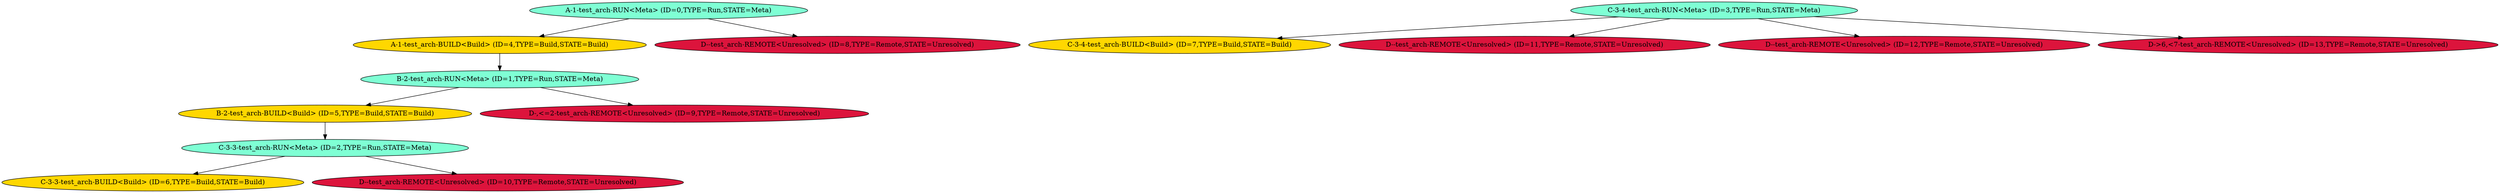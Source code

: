 strict digraph dependency_graph {
// Node definitions.
"A-1-test_arch-RUN<Meta> (ID=0,TYPE=Run,STATE=Meta)" [
NodeInBase64="Cv+BBgEC/4QAAABX/4UDAQEKUGFja2FnZVZlcgH/hgABBQEETmFtZQEMAAEHVmVyc2lvbgEMAAEJQ29uZGl0aW9uAQwAAQhTVmVyc2lvbgEMAAEKU0NvbmRpdGlvbgEMAAAA/7//ggD/ugMCAAFX/4UDAQEKUGFja2FnZVZlcgH/hgABBQEETmFtZQEMAAEHVmVyc2lvbgEMAAEJQ29uZGl0aW9uAQwAAQhTVmVyc2lvbgEMAAEKU0NvbmRpdGlvbgEMAAAACf+GAQFBAQExAAMEAAIDBAAEDAwACUEuc3JjLnJwbQgMAAVBLnJwbQkMAAZBLnNwZWMJDAAGQS9zcmMvDAwACXRlc3RfYXJjaAwMAAl0ZXN0X3JlcG8DDAAAAwIAAA=="
SRPM="A.src.rpm"
fillcolor=aquamarine
style=filled
];
"B-2-test_arch-RUN<Meta> (ID=1,TYPE=Run,STATE=Meta)" [
NodeInBase64="Cv+BBgEC/4QAAABX/4UDAQEKUGFja2FnZVZlcgH/hgABBQEETmFtZQEMAAEHVmVyc2lvbgEMAAEJQ29uZGl0aW9uAQwAAQhTVmVyc2lvbgEMAAEKU0NvbmRpdGlvbgEMAAAA/7//ggD/ugMCAAFX/4UDAQEKUGFja2FnZVZlcgH/hgABBQEETmFtZQEMAAEHVmVyc2lvbgEMAAEJQ29uZGl0aW9uAQwAAQhTVmVyc2lvbgEMAAEKU0NvbmRpdGlvbgEMAAAACf+GAQFCAQEyAAMEAAIDBAAEDAwACUIuc3JjLnJwbQgMAAVCLnJwbQkMAAZCLnNwZWMJDAAGQi9zcmMvDAwACXRlc3RfYXJjaAwMAAl0ZXN0X3JlcG8DDAAAAwIAAA=="
SRPM="B.src.rpm"
fillcolor=aquamarine
style=filled
];
"C-3-3-test_arch-RUN<Meta> (ID=2,TYPE=Run,STATE=Meta)" [
NodeInBase64="Cv+BBgEC/4QAAABX/4UDAQEKUGFja2FnZVZlcgH/hgABBQEETmFtZQEMAAEHVmVyc2lvbgEMAAEJQ29uZGl0aW9uAQwAAQhTVmVyc2lvbgEMAAEKU0NvbmRpdGlvbgEMAAAA/8H/ggD/vAMCAAFX/4UDAQEKUGFja2FnZVZlcgH/hgABBQEETmFtZQEMAAEHVmVyc2lvbgEMAAEJQ29uZGl0aW9uAQwAAQhTVmVyc2lvbgEMAAEKU0NvbmRpdGlvbgEMAAAAC/+GAQFDAQMzLTMAAwQAAgMEAAQMDAAJQy5zcmMucnBtCAwABUMucnBtCQwABkMuc3BlYwkMAAZDL3NyYy8MDAAJdGVzdF9hcmNoDAwACXRlc3RfcmVwbwMMAAADAgAA"
SRPM="C.src.rpm"
fillcolor=aquamarine
style=filled
];
"C-3-4-test_arch-RUN<Meta> (ID=3,TYPE=Run,STATE=Meta)" [
NodeInBase64="Cv+BBgEC/4QAAABX/4UDAQEKUGFja2FnZVZlcgH/hgABBQEETmFtZQEMAAEHVmVyc2lvbgEMAAEJQ29uZGl0aW9uAQwAAQhTVmVyc2lvbgEMAAEKU0NvbmRpdGlvbgEMAAAA/8H/ggD/vAMCAAFX/4UDAQEKUGFja2FnZVZlcgH/hgABBQEETmFtZQEMAAEHVmVyc2lvbgEMAAEJQ29uZGl0aW9uAQwAAQhTVmVyc2lvbgEMAAEKU0NvbmRpdGlvbgEMAAAAC/+GAQFDAQMzLTQAAwQAAgMEAAQMDAAJQy5zcmMucnBtCAwABUMucnBtCQwABkMuc3BlYwkMAAZDL3NyYy8MDAAJdGVzdF9hcmNoDAwACXRlc3RfcmVwbwMMAAADAgAA"
SRPM="C.src.rpm"
fillcolor=aquamarine
style=filled
];
"A-1-test_arch-BUILD<Build> (ID=4,TYPE=Build,STATE=Build)" [
NodeInBase64="Cv+BBgEC/4QAAABX/4UDAQEKUGFja2FnZVZlcgH/hgABBQEETmFtZQEMAAEHVmVyc2lvbgEMAAEJQ29uZGl0aW9uAQwAAQhTVmVyc2lvbgEMAAEKU0NvbmRpdGlvbgEMAAAA/7//ggD/ugMCAAFX/4UDAQEKUGFja2FnZVZlcgH/hgABBQEETmFtZQEMAAEHVmVyc2lvbgEMAAEJQ29uZGl0aW9uAQwAAQhTVmVyc2lvbgEMAAEKU0NvbmRpdGlvbgEMAAAACf+GAQFBAQExAAMEAAQDBAACDAwACUEuc3JjLnJwbQgMAAVBLnJwbQkMAAZBLnNwZWMJDAAGQS9zcmMvDAwACXRlc3RfYXJjaAwMAAl0ZXN0X3JlcG8DDAAAAwIAAA=="
SRPM="A.src.rpm"
fillcolor=gold
style=filled
];
"B-2-test_arch-BUILD<Build> (ID=5,TYPE=Build,STATE=Build)" [
NodeInBase64="Cv+BBgEC/4QAAABX/4UDAQEKUGFja2FnZVZlcgH/hgABBQEETmFtZQEMAAEHVmVyc2lvbgEMAAEJQ29uZGl0aW9uAQwAAQhTVmVyc2lvbgEMAAEKU0NvbmRpdGlvbgEMAAAA/7//ggD/ugMCAAFX/4UDAQEKUGFja2FnZVZlcgH/hgABBQEETmFtZQEMAAEHVmVyc2lvbgEMAAEJQ29uZGl0aW9uAQwAAQhTVmVyc2lvbgEMAAEKU0NvbmRpdGlvbgEMAAAACf+GAQFCAQEyAAMEAAQDBAACDAwACUIuc3JjLnJwbQgMAAVCLnJwbQkMAAZCLnNwZWMJDAAGQi9zcmMvDAwACXRlc3RfYXJjaAwMAAl0ZXN0X3JlcG8DDAAAAwIAAA=="
SRPM="B.src.rpm"
fillcolor=gold
style=filled
];
"C-3-3-test_arch-BUILD<Build> (ID=6,TYPE=Build,STATE=Build)" [
NodeInBase64="Cv+BBgEC/4QAAABX/4UDAQEKUGFja2FnZVZlcgH/hgABBQEETmFtZQEMAAEHVmVyc2lvbgEMAAEJQ29uZGl0aW9uAQwAAQhTVmVyc2lvbgEMAAEKU0NvbmRpdGlvbgEMAAAA/8H/ggD/vAMCAAFX/4UDAQEKUGFja2FnZVZlcgH/hgABBQEETmFtZQEMAAEHVmVyc2lvbgEMAAEJQ29uZGl0aW9uAQwAAQhTVmVyc2lvbgEMAAEKU0NvbmRpdGlvbgEMAAAAC/+GAQFDAQMzLTMAAwQABAMEAAIMDAAJQy5zcmMucnBtCAwABUMucnBtCQwABkMuc3BlYwkMAAZDL3NyYy8MDAAJdGVzdF9hcmNoDAwACXRlc3RfcmVwbwMMAAADAgAA"
SRPM="C.src.rpm"
fillcolor=gold
style=filled
];
"C-3-4-test_arch-BUILD<Build> (ID=7,TYPE=Build,STATE=Build)" [
NodeInBase64="Cv+BBgEC/4QAAABX/4UDAQEKUGFja2FnZVZlcgH/hgABBQEETmFtZQEMAAEHVmVyc2lvbgEMAAEJQ29uZGl0aW9uAQwAAQhTVmVyc2lvbgEMAAEKU0NvbmRpdGlvbgEMAAAA/8H/ggD/vAMCAAFX/4UDAQEKUGFja2FnZVZlcgH/hgABBQEETmFtZQEMAAEHVmVyc2lvbgEMAAEJQ29uZGl0aW9uAQwAAQhTVmVyc2lvbgEMAAEKU0NvbmRpdGlvbgEMAAAAC/+GAQFDAQMzLTQAAwQABAMEAAIMDAAJQy5zcmMucnBtCAwABUMucnBtCQwABkMuc3BlYwkMAAZDL3NyYy8MDAAJdGVzdF9hcmNoDAwACXRlc3RfcmVwbwMMAAADAgAA"
SRPM="C.src.rpm"
fillcolor=gold
style=filled
];
"D--test_arch-REMOTE<Unresolved> (ID=8,TYPE=Remote,STATE=Unresolved)" [
NodeInBase64="Cv+BBgEC/4QAAABX/4UDAQEKUGFja2FnZVZlcgH/hgABBQEETmFtZQEMAAEHVmVyc2lvbgEMAAEJQ29uZGl0aW9uAQwAAQhTVmVyc2lvbgEMAAEKU0NvbmRpdGlvbgEMAAAA/9r/ggD/1QMCAAFX/4UDAQEKUGFja2FnZVZlcgH/hgABBQEETmFtZQEMAAEHVmVyc2lvbgEMAAEJQ29uZGl0aW9uAQwAAQhTVmVyc2lvbgEMAAEKU0NvbmRpdGlvbgEMAAAADP+GAQFEAQExAQE8AAMEAAgDBAAIEgwAD3VybDovL0Quc3JjLnJwbQ4MAAt1cmw6Ly9ELnJwbQ8MAAx1cmw6Ly9ELnNwZWMPDAAMdXJsOi8vRC9zcmMvDAwACXRlc3RfYXJjaAwMAAl0ZXN0X3JlcG8DDAAAAwIAAA=="
SRPM="url://D.src.rpm"
fillcolor=crimson
style=filled
];
"D-,<=2-test_arch-REMOTE<Unresolved> (ID=9,TYPE=Remote,STATE=Unresolved)" [
NodeInBase64="Cv+BBgEC/4QAAABX/4UDAQEKUGFja2FnZVZlcgH/hgABBQEETmFtZQEMAAEHVmVyc2lvbgEMAAEJQ29uZGl0aW9uAQwAAQhTVmVyc2lvbgEMAAEKU0NvbmRpdGlvbgEMAAAA/9v/ggD/1gMCAAFX/4UDAQEKUGFja2FnZVZlcgH/hgABBQEETmFtZQEMAAEHVmVyc2lvbgEMAAEJQ29uZGl0aW9uAQwAAQhTVmVyc2lvbgEMAAEKU0NvbmRpdGlvbgEMAAAADf+GAQFEAwEyAQI8PQADBAAIAwQACBIMAA91cmw6Ly9ELnNyYy5ycG0ODAALdXJsOi8vRC5ycG0PDAAMdXJsOi8vRC5zcGVjDwwADHVybDovL0Qvc3JjLwwMAAl0ZXN0X2FyY2gMDAAJdGVzdF9yZXBvAwwAAAMCAAA="
SRPM="url://D.src.rpm"
fillcolor=crimson
style=filled
];
"D--test_arch-REMOTE<Unresolved> (ID=10,TYPE=Remote,STATE=Unresolved)" [
NodeInBase64="Cv+BBgEC/4QAAABX/4UDAQEKUGFja2FnZVZlcgH/hgABBQEETmFtZQEMAAEHVmVyc2lvbgEMAAEJQ29uZGl0aW9uAQwAAQhTVmVyc2lvbgEMAAEKU0NvbmRpdGlvbgEMAAAA/9r/ggD/1QMCAAFX/4UDAQEKUGFja2FnZVZlcgH/hgABBQEETmFtZQEMAAEHVmVyc2lvbgEMAAEJQ29uZGl0aW9uAQwAAQhTVmVyc2lvbgEMAAEKU0NvbmRpdGlvbgEMAAAADP+GAQFEAQEzAQE9AAMEAAgDBAAIEgwAD3VybDovL0Quc3JjLnJwbQ4MAAt1cmw6Ly9ELnJwbQ8MAAx1cmw6Ly9ELnNwZWMPDAAMdXJsOi8vRC9zcmMvDAwACXRlc3RfYXJjaAwMAAl0ZXN0X3JlcG8DDAAAAwIAAA=="
SRPM="url://D.src.rpm"
fillcolor=crimson
style=filled
];
"D--test_arch-REMOTE<Unresolved> (ID=11,TYPE=Remote,STATE=Unresolved)" [
NodeInBase64="Cv+BBgEC/4QAAABX/4UDAQEKUGFja2FnZVZlcgH/hgABBQEETmFtZQEMAAEHVmVyc2lvbgEMAAEJQ29uZGl0aW9uAQwAAQhTVmVyc2lvbgEMAAEKU0NvbmRpdGlvbgEMAAAA/9v/ggD/1gMCAAFX/4UDAQEKUGFja2FnZVZlcgH/hgABBQEETmFtZQEMAAEHVmVyc2lvbgEMAAEJQ29uZGl0aW9uAQwAAQhTVmVyc2lvbgEMAAEKU0NvbmRpdGlvbgEMAAAADf+GAQFEAQE0AQI+PQADBAAIAwQACBIMAA91cmw6Ly9ELnNyYy5ycG0ODAALdXJsOi8vRC5ycG0PDAAMdXJsOi8vRC5zcGVjDwwADHVybDovL0Qvc3JjLwwMAAl0ZXN0X2FyY2gMDAAJdGVzdF9yZXBvAwwAAAMCAAA="
SRPM="url://D.src.rpm"
fillcolor=crimson
style=filled
];
"D--test_arch-REMOTE<Unresolved> (ID=12,TYPE=Remote,STATE=Unresolved)" [
NodeInBase64="Cv+BBgEC/4QAAABX/4UDAQEKUGFja2FnZVZlcgH/hgABBQEETmFtZQEMAAEHVmVyc2lvbgEMAAEJQ29uZGl0aW9uAQwAAQhTVmVyc2lvbgEMAAEKU0NvbmRpdGlvbgEMAAAA/9r/ggD/1QMCAAFX/4UDAQEKUGFja2FnZVZlcgH/hgABBQEETmFtZQEMAAEHVmVyc2lvbgEMAAEJQ29uZGl0aW9uAQwAAQhTVmVyc2lvbgEMAAEKU0NvbmRpdGlvbgEMAAAADP+GAQFEAQE1AQE+AAMEAAgDBAAIEgwAD3VybDovL0Quc3JjLnJwbQ4MAAt1cmw6Ly9ELnJwbQ8MAAx1cmw6Ly9ELnNwZWMPDAAMdXJsOi8vRC9zcmMvDAwACXRlc3RfYXJjaAwMAAl0ZXN0X3JlcG8DDAAAAwIAAA=="
SRPM="url://D.src.rpm"
fillcolor=crimson
style=filled
];
"D->6,<7-test_arch-REMOTE<Unresolved> (ID=13,TYPE=Remote,STATE=Unresolved)" [
NodeInBase64="Cv+BBgEC/4QAAABX/4UDAQEKUGFja2FnZVZlcgH/hgABBQEETmFtZQEMAAEHVmVyc2lvbgEMAAEJQ29uZGl0aW9uAQwAAQhTVmVyc2lvbgEMAAEKU0NvbmRpdGlvbgEMAAAA/+D/ggD/2wMCAAFX/4UDAQEKUGFja2FnZVZlcgH/hgABBQEETmFtZQEMAAEHVmVyc2lvbgEMAAEJQ29uZGl0aW9uAQwAAQhTVmVyc2lvbgEMAAEKU0NvbmRpdGlvbgEMAAAAEv+GAQFEAQE2AQE+AQE3AQE8AAMEAAgDBAAIEgwAD3VybDovL0Quc3JjLnJwbQ4MAAt1cmw6Ly9ELnJwbQ8MAAx1cmw6Ly9ELnNwZWMPDAAMdXJsOi8vRC9zcmMvDAwACXRlc3RfYXJjaAwMAAl0ZXN0X3JlcG8DDAAAAwIAAA=="
SRPM="url://D.src.rpm"
fillcolor=crimson
style=filled
];

// Edge definitions.
"A-1-test_arch-RUN<Meta> (ID=0,TYPE=Run,STATE=Meta)" -> "A-1-test_arch-BUILD<Build> (ID=4,TYPE=Build,STATE=Build)";
"A-1-test_arch-RUN<Meta> (ID=0,TYPE=Run,STATE=Meta)" -> "D--test_arch-REMOTE<Unresolved> (ID=8,TYPE=Remote,STATE=Unresolved)";
"B-2-test_arch-RUN<Meta> (ID=1,TYPE=Run,STATE=Meta)" -> "B-2-test_arch-BUILD<Build> (ID=5,TYPE=Build,STATE=Build)";
"B-2-test_arch-RUN<Meta> (ID=1,TYPE=Run,STATE=Meta)" -> "D-,<=2-test_arch-REMOTE<Unresolved> (ID=9,TYPE=Remote,STATE=Unresolved)";
"C-3-3-test_arch-RUN<Meta> (ID=2,TYPE=Run,STATE=Meta)" -> "C-3-3-test_arch-BUILD<Build> (ID=6,TYPE=Build,STATE=Build)";
"C-3-3-test_arch-RUN<Meta> (ID=2,TYPE=Run,STATE=Meta)" -> "D--test_arch-REMOTE<Unresolved> (ID=10,TYPE=Remote,STATE=Unresolved)";
"C-3-4-test_arch-RUN<Meta> (ID=3,TYPE=Run,STATE=Meta)" -> "C-3-4-test_arch-BUILD<Build> (ID=7,TYPE=Build,STATE=Build)";
"C-3-4-test_arch-RUN<Meta> (ID=3,TYPE=Run,STATE=Meta)" -> "D--test_arch-REMOTE<Unresolved> (ID=11,TYPE=Remote,STATE=Unresolved)";
"C-3-4-test_arch-RUN<Meta> (ID=3,TYPE=Run,STATE=Meta)" -> "D--test_arch-REMOTE<Unresolved> (ID=12,TYPE=Remote,STATE=Unresolved)";
"C-3-4-test_arch-RUN<Meta> (ID=3,TYPE=Run,STATE=Meta)" -> "D->6,<7-test_arch-REMOTE<Unresolved> (ID=13,TYPE=Remote,STATE=Unresolved)";
"A-1-test_arch-BUILD<Build> (ID=4,TYPE=Build,STATE=Build)" -> "B-2-test_arch-RUN<Meta> (ID=1,TYPE=Run,STATE=Meta)";
"B-2-test_arch-BUILD<Build> (ID=5,TYPE=Build,STATE=Build)" -> "C-3-3-test_arch-RUN<Meta> (ID=2,TYPE=Run,STATE=Meta)";
}